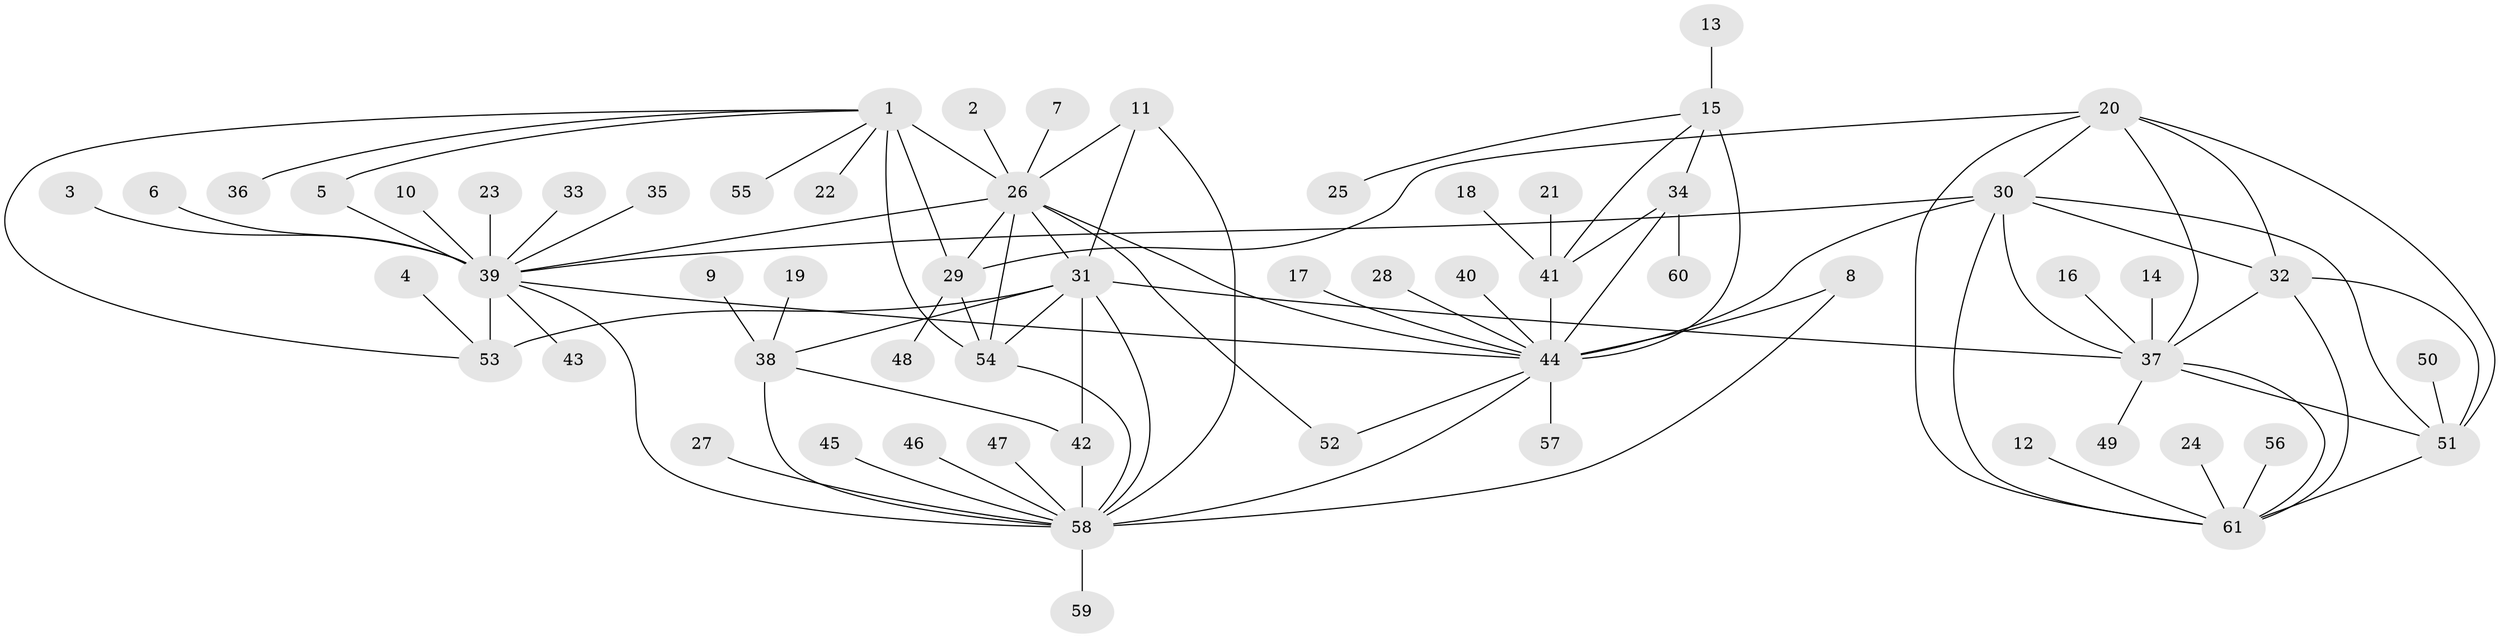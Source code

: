 // original degree distribution, {8: 0.04918032786885246, 7: 0.04918032786885246, 12: 0.01639344262295082, 9: 0.03278688524590164, 5: 0.01639344262295082, 11: 0.00819672131147541, 10: 0.040983606557377046, 6: 0.02459016393442623, 14: 0.00819672131147541, 2: 0.12295081967213115, 1: 0.5655737704918032, 3: 0.06557377049180328}
// Generated by graph-tools (version 1.1) at 2025/50/03/09/25 03:50:31]
// undirected, 61 vertices, 94 edges
graph export_dot {
graph [start="1"]
  node [color=gray90,style=filled];
  1;
  2;
  3;
  4;
  5;
  6;
  7;
  8;
  9;
  10;
  11;
  12;
  13;
  14;
  15;
  16;
  17;
  18;
  19;
  20;
  21;
  22;
  23;
  24;
  25;
  26;
  27;
  28;
  29;
  30;
  31;
  32;
  33;
  34;
  35;
  36;
  37;
  38;
  39;
  40;
  41;
  42;
  43;
  44;
  45;
  46;
  47;
  48;
  49;
  50;
  51;
  52;
  53;
  54;
  55;
  56;
  57;
  58;
  59;
  60;
  61;
  1 -- 5 [weight=1.0];
  1 -- 22 [weight=1.0];
  1 -- 26 [weight=3.0];
  1 -- 29 [weight=3.0];
  1 -- 36 [weight=1.0];
  1 -- 53 [weight=1.0];
  1 -- 54 [weight=3.0];
  1 -- 55 [weight=1.0];
  2 -- 26 [weight=1.0];
  3 -- 39 [weight=1.0];
  4 -- 53 [weight=1.0];
  5 -- 39 [weight=1.0];
  6 -- 39 [weight=1.0];
  7 -- 26 [weight=1.0];
  8 -- 44 [weight=1.0];
  8 -- 58 [weight=1.0];
  9 -- 38 [weight=1.0];
  10 -- 39 [weight=1.0];
  11 -- 26 [weight=1.0];
  11 -- 31 [weight=1.0];
  11 -- 58 [weight=1.0];
  12 -- 61 [weight=1.0];
  13 -- 15 [weight=1.0];
  14 -- 37 [weight=1.0];
  15 -- 25 [weight=1.0];
  15 -- 34 [weight=1.0];
  15 -- 41 [weight=1.0];
  15 -- 44 [weight=3.0];
  16 -- 37 [weight=1.0];
  17 -- 44 [weight=1.0];
  18 -- 41 [weight=1.0];
  19 -- 38 [weight=1.0];
  20 -- 29 [weight=1.0];
  20 -- 30 [weight=1.0];
  20 -- 32 [weight=1.0];
  20 -- 37 [weight=1.0];
  20 -- 51 [weight=1.0];
  20 -- 61 [weight=1.0];
  21 -- 41 [weight=1.0];
  23 -- 39 [weight=1.0];
  24 -- 61 [weight=1.0];
  26 -- 29 [weight=1.0];
  26 -- 31 [weight=1.0];
  26 -- 39 [weight=1.0];
  26 -- 44 [weight=2.0];
  26 -- 52 [weight=1.0];
  26 -- 54 [weight=1.0];
  27 -- 58 [weight=1.0];
  28 -- 44 [weight=1.0];
  29 -- 48 [weight=1.0];
  29 -- 54 [weight=1.0];
  30 -- 32 [weight=1.0];
  30 -- 37 [weight=1.0];
  30 -- 39 [weight=1.0];
  30 -- 44 [weight=1.0];
  30 -- 51 [weight=1.0];
  30 -- 61 [weight=1.0];
  31 -- 37 [weight=1.0];
  31 -- 38 [weight=1.0];
  31 -- 42 [weight=1.0];
  31 -- 53 [weight=1.0];
  31 -- 54 [weight=1.0];
  31 -- 58 [weight=3.0];
  32 -- 37 [weight=1.0];
  32 -- 51 [weight=1.0];
  32 -- 61 [weight=1.0];
  33 -- 39 [weight=1.0];
  34 -- 41 [weight=1.0];
  34 -- 44 [weight=3.0];
  34 -- 60 [weight=1.0];
  35 -- 39 [weight=1.0];
  37 -- 49 [weight=1.0];
  37 -- 51 [weight=1.0];
  37 -- 61 [weight=1.0];
  38 -- 42 [weight=1.0];
  38 -- 58 [weight=3.0];
  39 -- 43 [weight=1.0];
  39 -- 44 [weight=1.0];
  39 -- 53 [weight=5.0];
  39 -- 58 [weight=1.0];
  40 -- 44 [weight=1.0];
  41 -- 44 [weight=3.0];
  42 -- 58 [weight=3.0];
  44 -- 52 [weight=1.0];
  44 -- 57 [weight=1.0];
  44 -- 58 [weight=1.0];
  45 -- 58 [weight=1.0];
  46 -- 58 [weight=1.0];
  47 -- 58 [weight=1.0];
  50 -- 51 [weight=1.0];
  51 -- 61 [weight=1.0];
  54 -- 58 [weight=1.0];
  56 -- 61 [weight=1.0];
  58 -- 59 [weight=1.0];
}
